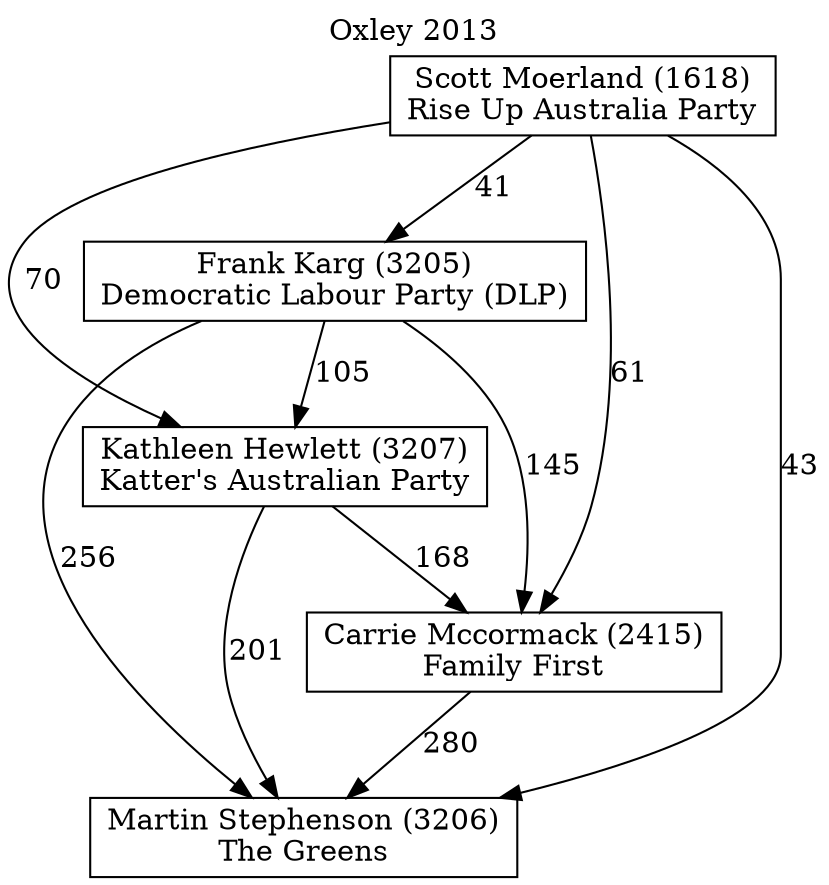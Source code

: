// House preference flow
digraph "Martin Stephenson (3206)_Oxley_2013" {
	graph [label="Oxley 2013" labelloc=t mclimit=10]
	node [shape=box]
	"Carrie Mccormack (2415)" [label="Carrie Mccormack (2415)
Family First"]
	"Frank Karg (3205)" [label="Frank Karg (3205)
Democratic Labour Party (DLP)"]
	"Kathleen Hewlett (3207)" [label="Kathleen Hewlett (3207)
Katter's Australian Party"]
	"Martin Stephenson (3206)" [label="Martin Stephenson (3206)
The Greens"]
	"Scott Moerland (1618)" [label="Scott Moerland (1618)
Rise Up Australia Party"]
	"Carrie Mccormack (2415)" -> "Martin Stephenson (3206)" [label=280]
	"Frank Karg (3205)" -> "Carrie Mccormack (2415)" [label=145]
	"Frank Karg (3205)" -> "Kathleen Hewlett (3207)" [label=105]
	"Frank Karg (3205)" -> "Martin Stephenson (3206)" [label=256]
	"Kathleen Hewlett (3207)" -> "Carrie Mccormack (2415)" [label=168]
	"Kathleen Hewlett (3207)" -> "Martin Stephenson (3206)" [label=201]
	"Scott Moerland (1618)" -> "Carrie Mccormack (2415)" [label=61]
	"Scott Moerland (1618)" -> "Frank Karg (3205)" [label=41]
	"Scott Moerland (1618)" -> "Kathleen Hewlett (3207)" [label=70]
	"Scott Moerland (1618)" -> "Martin Stephenson (3206)" [label=43]
}
